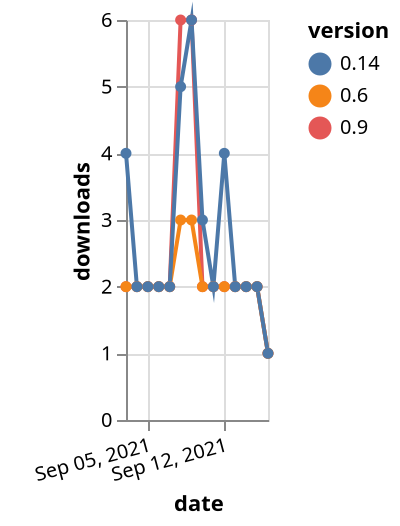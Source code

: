 {"$schema": "https://vega.github.io/schema/vega-lite/v5.json", "description": "A simple bar chart with embedded data.", "data": {"values": [{"date": "2021-09-03", "total": 4381, "delta": 2, "version": "0.9"}, {"date": "2021-09-04", "total": 4383, "delta": 2, "version": "0.9"}, {"date": "2021-09-05", "total": 4385, "delta": 2, "version": "0.9"}, {"date": "2021-09-06", "total": 4387, "delta": 2, "version": "0.9"}, {"date": "2021-09-07", "total": 4389, "delta": 2, "version": "0.9"}, {"date": "2021-09-08", "total": 4395, "delta": 6, "version": "0.9"}, {"date": "2021-09-09", "total": 4401, "delta": 6, "version": "0.9"}, {"date": "2021-09-10", "total": 4403, "delta": 2, "version": "0.9"}, {"date": "2021-09-11", "total": 4405, "delta": 2, "version": "0.9"}, {"date": "2021-09-12", "total": 4407, "delta": 2, "version": "0.9"}, {"date": "2021-09-13", "total": 4409, "delta": 2, "version": "0.9"}, {"date": "2021-09-14", "total": 4411, "delta": 2, "version": "0.9"}, {"date": "2021-09-15", "total": 4413, "delta": 2, "version": "0.9"}, {"date": "2021-09-16", "total": 4414, "delta": 1, "version": "0.9"}, {"date": "2021-09-03", "total": 2572, "delta": 2, "version": "0.6"}, {"date": "2021-09-04", "total": 2574, "delta": 2, "version": "0.6"}, {"date": "2021-09-05", "total": 2576, "delta": 2, "version": "0.6"}, {"date": "2021-09-06", "total": 2578, "delta": 2, "version": "0.6"}, {"date": "2021-09-07", "total": 2580, "delta": 2, "version": "0.6"}, {"date": "2021-09-08", "total": 2583, "delta": 3, "version": "0.6"}, {"date": "2021-09-09", "total": 2586, "delta": 3, "version": "0.6"}, {"date": "2021-09-10", "total": 2588, "delta": 2, "version": "0.6"}, {"date": "2021-09-11", "total": 2590, "delta": 2, "version": "0.6"}, {"date": "2021-09-12", "total": 2592, "delta": 2, "version": "0.6"}, {"date": "2021-09-13", "total": 2594, "delta": 2, "version": "0.6"}, {"date": "2021-09-14", "total": 2596, "delta": 2, "version": "0.6"}, {"date": "2021-09-15", "total": 2598, "delta": 2, "version": "0.6"}, {"date": "2021-09-16", "total": 2599, "delta": 1, "version": "0.6"}, {"date": "2021-09-03", "total": 4348, "delta": 4, "version": "0.14"}, {"date": "2021-09-04", "total": 4350, "delta": 2, "version": "0.14"}, {"date": "2021-09-05", "total": 4352, "delta": 2, "version": "0.14"}, {"date": "2021-09-06", "total": 4354, "delta": 2, "version": "0.14"}, {"date": "2021-09-07", "total": 4356, "delta": 2, "version": "0.14"}, {"date": "2021-09-08", "total": 4361, "delta": 5, "version": "0.14"}, {"date": "2021-09-09", "total": 4367, "delta": 6, "version": "0.14"}, {"date": "2021-09-10", "total": 4370, "delta": 3, "version": "0.14"}, {"date": "2021-09-11", "total": 4372, "delta": 2, "version": "0.14"}, {"date": "2021-09-12", "total": 4376, "delta": 4, "version": "0.14"}, {"date": "2021-09-13", "total": 4378, "delta": 2, "version": "0.14"}, {"date": "2021-09-14", "total": 4380, "delta": 2, "version": "0.14"}, {"date": "2021-09-15", "total": 4382, "delta": 2, "version": "0.14"}, {"date": "2021-09-16", "total": 4383, "delta": 1, "version": "0.14"}]}, "width": "container", "mark": {"type": "line", "point": {"filled": true}}, "encoding": {"x": {"field": "date", "type": "temporal", "timeUnit": "yearmonthdate", "title": "date", "axis": {"labelAngle": -15}}, "y": {"field": "delta", "type": "quantitative", "title": "downloads"}, "color": {"field": "version", "type": "nominal"}, "tooltip": {"field": "delta"}}}